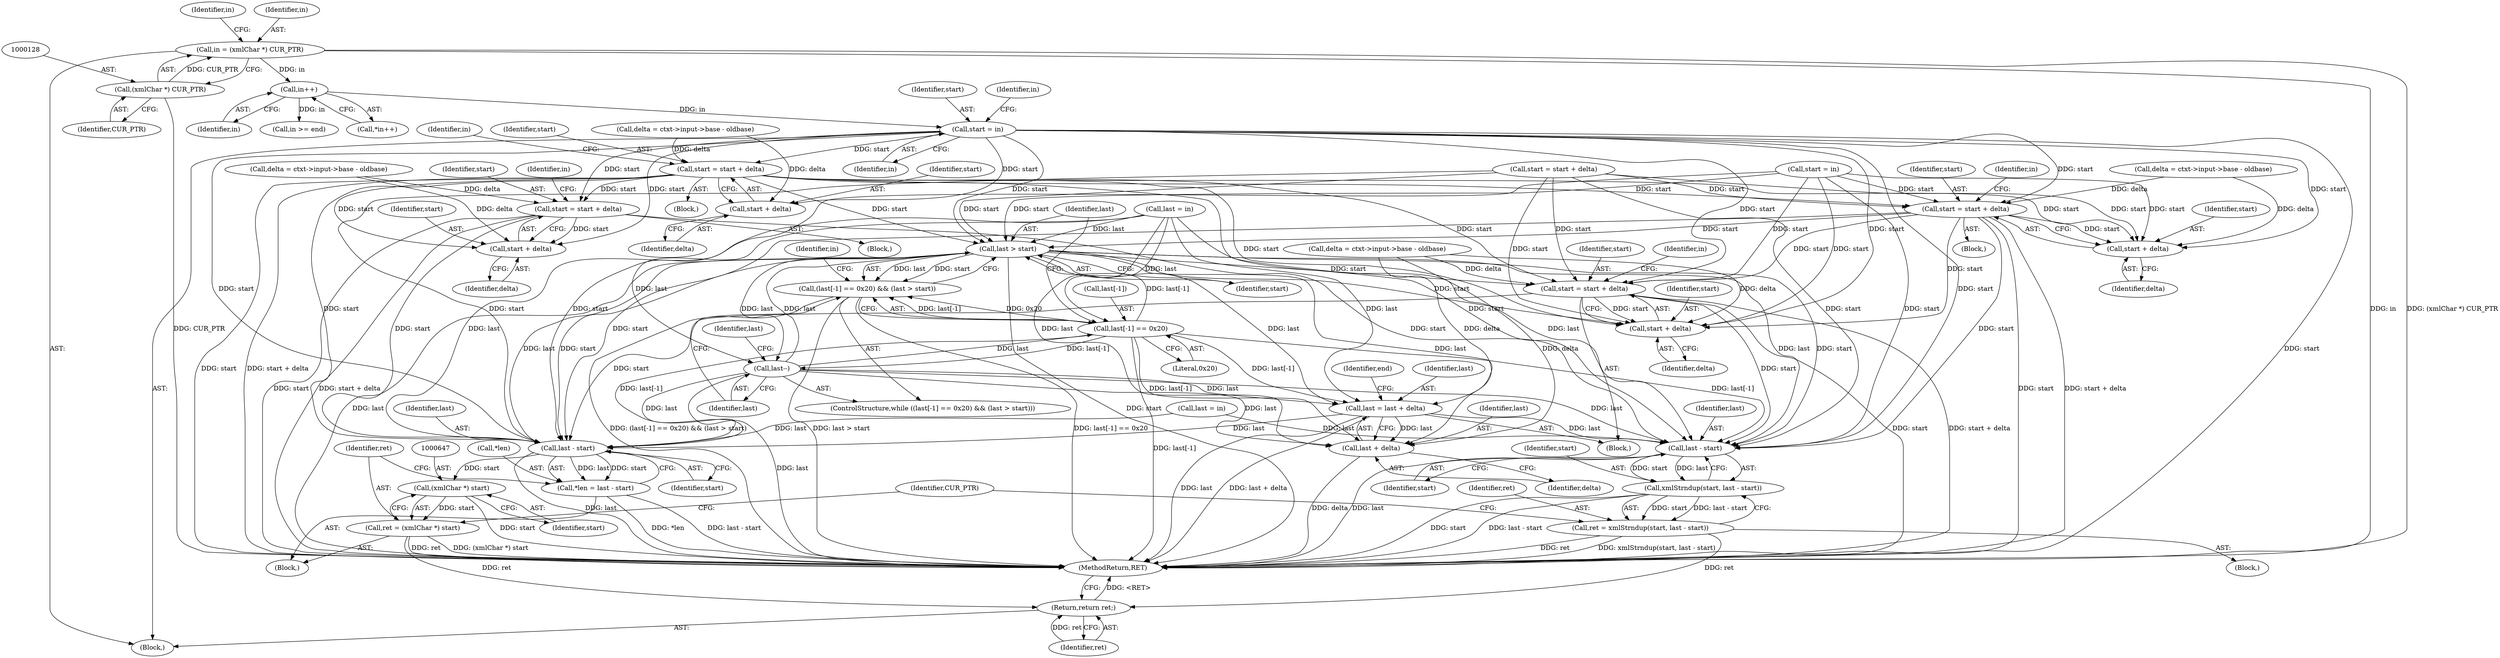 digraph "0_Chrome_d0947db40187f4708c58e64cbd6013faf9eddeed_1@pointer" {
"1000164" [label="(Call,start = in)"];
"1000155" [label="(Call,in++)"];
"1000125" [label="(Call,in = (xmlChar *) CUR_PTR)"];
"1000127" [label="(Call,(xmlChar *) CUR_PTR)"];
"1000200" [label="(Call,start = start + delta)"];
"1000396" [label="(Call,start = start + delta)"];
"1000398" [label="(Call,start + delta)"];
"1000424" [label="(Call,last > start)"];
"1000417" [label="(Call,(last[-1] == 0x20) && (last > start))"];
"1000427" [label="(Call,last--)"];
"1000418" [label="(Call,last[-1] == 0x20)"];
"1000512" [label="(Call,last = last + delta)"];
"1000514" [label="(Call,last + delta)"];
"1000641" [label="(Call,last - start)"];
"1000638" [label="(Call,*len = last - start)"];
"1000646" [label="(Call,(xmlChar *) start)"];
"1000644" [label="(Call,ret = (xmlChar *) start)"];
"1000673" [label="(Return,return ret;)"];
"1000661" [label="(Call,last - start)"];
"1000659" [label="(Call,xmlStrndup(start, last - start))"];
"1000657" [label="(Call,ret = xmlStrndup(start, last - start))"];
"1000502" [label="(Call,start = start + delta)"];
"1000504" [label="(Call,start + delta)"];
"1000605" [label="(Call,start = start + delta)"];
"1000607" [label="(Call,start + delta)"];
"1000202" [label="(Call,start + delta)"];
"1000660" [label="(Identifier,start)"];
"1000129" [label="(Identifier,CUR_PTR)"];
"1000202" [label="(Call,start + delta)"];
"1000609" [label="(Identifier,delta)"];
"1000646" [label="(Call,(xmlChar *) start)"];
"1000608" [label="(Identifier,start)"];
"1000418" [label="(Call,last[-1] == 0x20)"];
"1000402" [label="(Identifier,in)"];
"1000201" [label="(Identifier,start)"];
"1000611" [label="(Identifier,in)"];
"1000134" [label="(Identifier,in)"];
"1000427" [label="(Call,last--)"];
"1000514" [label="(Call,last + delta)"];
"1000155" [label="(Call,in++)"];
"1000296" [label="(Call,start = start + delta)"];
"1000126" [label="(Identifier,in)"];
"1000645" [label="(Identifier,ret)"];
"1000607" [label="(Call,start + delta)"];
"1000659" [label="(Call,xmlStrndup(start, last - start))"];
"1000674" [label="(Identifier,ret)"];
"1000493" [label="(Call,delta = ctxt->input->base - oldbase)"];
"1000397" [label="(Identifier,start)"];
"1000657" [label="(Call,ret = xmlStrndup(start, last - start))"];
"1000643" [label="(Identifier,start)"];
"1000154" [label="(Call,*in++)"];
"1000663" [label="(Identifier,start)"];
"1000491" [label="(Block,)"];
"1000661" [label="(Call,last - start)"];
"1000658" [label="(Identifier,ret)"];
"1000169" [label="(Identifier,in)"];
"1000432" [label="(Identifier,in)"];
"1000387" [label="(Call,delta = ctxt->input->base - oldbase)"];
"1000518" [label="(Identifier,end)"];
"1000125" [label="(Call,in = (xmlChar *) CUR_PTR)"];
"1000515" [label="(Identifier,last)"];
"1000398" [label="(Call,start + delta)"];
"1000637" [label="(Block,)"];
"1000662" [label="(Identifier,last)"];
"1000206" [label="(Identifier,in)"];
"1000641" [label="(Call,last - start)"];
"1000166" [label="(Identifier,in)"];
"1000428" [label="(Identifier,last)"];
"1000416" [label="(ControlStructure,while ((last[-1] == 0x20) && (last > start)))"];
"1000673" [label="(Return,return ret;)"];
"1000513" [label="(Identifier,last)"];
"1000108" [label="(Block,)"];
"1000665" [label="(Identifier,CUR_PTR)"];
"1000642" [label="(Identifier,last)"];
"1000385" [label="(Block,)"];
"1000687" [label="(MethodReturn,RET)"];
"1000594" [label="(Block,)"];
"1000512" [label="(Call,last = last + delta)"];
"1000426" [label="(Identifier,start)"];
"1000165" [label="(Identifier,start)"];
"1000648" [label="(Identifier,start)"];
"1000423" [label="(Literal,0x20)"];
"1000419" [label="(Call,last[-1])"];
"1000639" [label="(Call,*len)"];
"1000605" [label="(Call,start = start + delta)"];
"1000156" [label="(Identifier,in)"];
"1000504" [label="(Call,start + delta)"];
"1000420" [label="(Identifier,last)"];
"1000606" [label="(Identifier,start)"];
"1000189" [label="(Block,)"];
"1000503" [label="(Identifier,start)"];
"1000638" [label="(Call,*len = last - start)"];
"1000252" [label="(Call,start = in)"];
"1000168" [label="(Call,in >= end)"];
"1000191" [label="(Call,delta = ctxt->input->base - oldbase)"];
"1000417" [label="(Call,(last[-1] == 0x20) && (last > start))"];
"1000506" [label="(Identifier,delta)"];
"1000425" [label="(Identifier,last)"];
"1000164" [label="(Call,start = in)"];
"1000127" [label="(Call,(xmlChar *) CUR_PTR)"];
"1000204" [label="(Identifier,delta)"];
"1000650" [label="(Block,)"];
"1000396" [label="(Call,start = start + delta)"];
"1000644" [label="(Call,ret = (xmlChar *) start)"];
"1000622" [label="(Call,last = in)"];
"1000505" [label="(Identifier,start)"];
"1000502" [label="(Call,start = start + delta)"];
"1000424" [label="(Call,last > start)"];
"1000596" [label="(Call,delta = ctxt->input->base - oldbase)"];
"1000200" [label="(Call,start = start + delta)"];
"1000516" [label="(Identifier,delta)"];
"1000400" [label="(Identifier,delta)"];
"1000203" [label="(Identifier,start)"];
"1000399" [label="(Identifier,start)"];
"1000413" [label="(Call,last = in)"];
"1000508" [label="(Identifier,in)"];
"1000164" -> "1000108"  [label="AST: "];
"1000164" -> "1000166"  [label="CFG: "];
"1000165" -> "1000164"  [label="AST: "];
"1000166" -> "1000164"  [label="AST: "];
"1000169" -> "1000164"  [label="CFG: "];
"1000164" -> "1000687"  [label="DDG: start"];
"1000155" -> "1000164"  [label="DDG: in"];
"1000164" -> "1000200"  [label="DDG: start"];
"1000164" -> "1000202"  [label="DDG: start"];
"1000164" -> "1000396"  [label="DDG: start"];
"1000164" -> "1000398"  [label="DDG: start"];
"1000164" -> "1000424"  [label="DDG: start"];
"1000164" -> "1000502"  [label="DDG: start"];
"1000164" -> "1000504"  [label="DDG: start"];
"1000164" -> "1000605"  [label="DDG: start"];
"1000164" -> "1000607"  [label="DDG: start"];
"1000164" -> "1000641"  [label="DDG: start"];
"1000164" -> "1000661"  [label="DDG: start"];
"1000155" -> "1000154"  [label="AST: "];
"1000155" -> "1000156"  [label="CFG: "];
"1000156" -> "1000155"  [label="AST: "];
"1000154" -> "1000155"  [label="CFG: "];
"1000125" -> "1000155"  [label="DDG: in"];
"1000155" -> "1000168"  [label="DDG: in"];
"1000125" -> "1000108"  [label="AST: "];
"1000125" -> "1000127"  [label="CFG: "];
"1000126" -> "1000125"  [label="AST: "];
"1000127" -> "1000125"  [label="AST: "];
"1000134" -> "1000125"  [label="CFG: "];
"1000125" -> "1000687"  [label="DDG: in"];
"1000125" -> "1000687"  [label="DDG: (xmlChar *) CUR_PTR"];
"1000127" -> "1000125"  [label="DDG: CUR_PTR"];
"1000127" -> "1000129"  [label="CFG: "];
"1000128" -> "1000127"  [label="AST: "];
"1000129" -> "1000127"  [label="AST: "];
"1000127" -> "1000687"  [label="DDG: CUR_PTR"];
"1000200" -> "1000189"  [label="AST: "];
"1000200" -> "1000202"  [label="CFG: "];
"1000201" -> "1000200"  [label="AST: "];
"1000202" -> "1000200"  [label="AST: "];
"1000206" -> "1000200"  [label="CFG: "];
"1000200" -> "1000687"  [label="DDG: start"];
"1000200" -> "1000687"  [label="DDG: start + delta"];
"1000191" -> "1000200"  [label="DDG: delta"];
"1000200" -> "1000396"  [label="DDG: start"];
"1000200" -> "1000398"  [label="DDG: start"];
"1000200" -> "1000424"  [label="DDG: start"];
"1000200" -> "1000502"  [label="DDG: start"];
"1000200" -> "1000504"  [label="DDG: start"];
"1000200" -> "1000605"  [label="DDG: start"];
"1000200" -> "1000607"  [label="DDG: start"];
"1000200" -> "1000641"  [label="DDG: start"];
"1000200" -> "1000661"  [label="DDG: start"];
"1000396" -> "1000385"  [label="AST: "];
"1000396" -> "1000398"  [label="CFG: "];
"1000397" -> "1000396"  [label="AST: "];
"1000398" -> "1000396"  [label="AST: "];
"1000402" -> "1000396"  [label="CFG: "];
"1000396" -> "1000687"  [label="DDG: start"];
"1000396" -> "1000687"  [label="DDG: start + delta"];
"1000252" -> "1000396"  [label="DDG: start"];
"1000296" -> "1000396"  [label="DDG: start"];
"1000387" -> "1000396"  [label="DDG: delta"];
"1000396" -> "1000398"  [label="DDG: start"];
"1000396" -> "1000424"  [label="DDG: start"];
"1000396" -> "1000502"  [label="DDG: start"];
"1000396" -> "1000504"  [label="DDG: start"];
"1000396" -> "1000641"  [label="DDG: start"];
"1000396" -> "1000661"  [label="DDG: start"];
"1000398" -> "1000400"  [label="CFG: "];
"1000399" -> "1000398"  [label="AST: "];
"1000400" -> "1000398"  [label="AST: "];
"1000252" -> "1000398"  [label="DDG: start"];
"1000296" -> "1000398"  [label="DDG: start"];
"1000387" -> "1000398"  [label="DDG: delta"];
"1000424" -> "1000417"  [label="AST: "];
"1000424" -> "1000426"  [label="CFG: "];
"1000425" -> "1000424"  [label="AST: "];
"1000426" -> "1000424"  [label="AST: "];
"1000417" -> "1000424"  [label="CFG: "];
"1000424" -> "1000687"  [label="DDG: start"];
"1000424" -> "1000687"  [label="DDG: last"];
"1000424" -> "1000417"  [label="DDG: last"];
"1000424" -> "1000417"  [label="DDG: start"];
"1000427" -> "1000424"  [label="DDG: last"];
"1000413" -> "1000424"  [label="DDG: last"];
"1000418" -> "1000424"  [label="DDG: last[-1]"];
"1000252" -> "1000424"  [label="DDG: start"];
"1000296" -> "1000424"  [label="DDG: start"];
"1000424" -> "1000427"  [label="DDG: last"];
"1000424" -> "1000502"  [label="DDG: start"];
"1000424" -> "1000504"  [label="DDG: start"];
"1000424" -> "1000512"  [label="DDG: last"];
"1000424" -> "1000514"  [label="DDG: last"];
"1000424" -> "1000641"  [label="DDG: last"];
"1000424" -> "1000641"  [label="DDG: start"];
"1000424" -> "1000661"  [label="DDG: last"];
"1000424" -> "1000661"  [label="DDG: start"];
"1000417" -> "1000416"  [label="AST: "];
"1000417" -> "1000418"  [label="CFG: "];
"1000418" -> "1000417"  [label="AST: "];
"1000428" -> "1000417"  [label="CFG: "];
"1000432" -> "1000417"  [label="CFG: "];
"1000417" -> "1000687"  [label="DDG: last > start"];
"1000417" -> "1000687"  [label="DDG: last[-1] == 0x20"];
"1000417" -> "1000687"  [label="DDG: (last[-1] == 0x20) && (last > start)"];
"1000418" -> "1000417"  [label="DDG: last[-1]"];
"1000418" -> "1000417"  [label="DDG: 0x20"];
"1000427" -> "1000416"  [label="AST: "];
"1000427" -> "1000428"  [label="CFG: "];
"1000428" -> "1000427"  [label="AST: "];
"1000420" -> "1000427"  [label="CFG: "];
"1000427" -> "1000687"  [label="DDG: last"];
"1000427" -> "1000418"  [label="DDG: last"];
"1000413" -> "1000427"  [label="DDG: last"];
"1000418" -> "1000427"  [label="DDG: last[-1]"];
"1000427" -> "1000512"  [label="DDG: last"];
"1000427" -> "1000514"  [label="DDG: last"];
"1000427" -> "1000641"  [label="DDG: last"];
"1000427" -> "1000661"  [label="DDG: last"];
"1000418" -> "1000423"  [label="CFG: "];
"1000419" -> "1000418"  [label="AST: "];
"1000423" -> "1000418"  [label="AST: "];
"1000425" -> "1000418"  [label="CFG: "];
"1000418" -> "1000687"  [label="DDG: last[-1]"];
"1000413" -> "1000418"  [label="DDG: last"];
"1000418" -> "1000512"  [label="DDG: last[-1]"];
"1000418" -> "1000514"  [label="DDG: last[-1]"];
"1000418" -> "1000641"  [label="DDG: last[-1]"];
"1000418" -> "1000661"  [label="DDG: last[-1]"];
"1000512" -> "1000491"  [label="AST: "];
"1000512" -> "1000514"  [label="CFG: "];
"1000513" -> "1000512"  [label="AST: "];
"1000514" -> "1000512"  [label="AST: "];
"1000518" -> "1000512"  [label="CFG: "];
"1000512" -> "1000687"  [label="DDG: last"];
"1000512" -> "1000687"  [label="DDG: last + delta"];
"1000413" -> "1000512"  [label="DDG: last"];
"1000493" -> "1000512"  [label="DDG: delta"];
"1000512" -> "1000514"  [label="DDG: last"];
"1000512" -> "1000641"  [label="DDG: last"];
"1000512" -> "1000661"  [label="DDG: last"];
"1000514" -> "1000516"  [label="CFG: "];
"1000515" -> "1000514"  [label="AST: "];
"1000516" -> "1000514"  [label="AST: "];
"1000514" -> "1000687"  [label="DDG: delta"];
"1000413" -> "1000514"  [label="DDG: last"];
"1000493" -> "1000514"  [label="DDG: delta"];
"1000641" -> "1000638"  [label="AST: "];
"1000641" -> "1000643"  [label="CFG: "];
"1000642" -> "1000641"  [label="AST: "];
"1000643" -> "1000641"  [label="AST: "];
"1000638" -> "1000641"  [label="CFG: "];
"1000641" -> "1000687"  [label="DDG: last"];
"1000641" -> "1000638"  [label="DDG: last"];
"1000641" -> "1000638"  [label="DDG: start"];
"1000622" -> "1000641"  [label="DDG: last"];
"1000413" -> "1000641"  [label="DDG: last"];
"1000252" -> "1000641"  [label="DDG: start"];
"1000502" -> "1000641"  [label="DDG: start"];
"1000296" -> "1000641"  [label="DDG: start"];
"1000605" -> "1000641"  [label="DDG: start"];
"1000641" -> "1000646"  [label="DDG: start"];
"1000638" -> "1000637"  [label="AST: "];
"1000639" -> "1000638"  [label="AST: "];
"1000645" -> "1000638"  [label="CFG: "];
"1000638" -> "1000687"  [label="DDG: last - start"];
"1000638" -> "1000687"  [label="DDG: *len"];
"1000646" -> "1000644"  [label="AST: "];
"1000646" -> "1000648"  [label="CFG: "];
"1000647" -> "1000646"  [label="AST: "];
"1000648" -> "1000646"  [label="AST: "];
"1000644" -> "1000646"  [label="CFG: "];
"1000646" -> "1000687"  [label="DDG: start"];
"1000646" -> "1000644"  [label="DDG: start"];
"1000644" -> "1000637"  [label="AST: "];
"1000645" -> "1000644"  [label="AST: "];
"1000665" -> "1000644"  [label="CFG: "];
"1000644" -> "1000687"  [label="DDG: (xmlChar *) start"];
"1000644" -> "1000687"  [label="DDG: ret"];
"1000644" -> "1000673"  [label="DDG: ret"];
"1000673" -> "1000108"  [label="AST: "];
"1000673" -> "1000674"  [label="CFG: "];
"1000674" -> "1000673"  [label="AST: "];
"1000687" -> "1000673"  [label="CFG: "];
"1000673" -> "1000687"  [label="DDG: <RET>"];
"1000674" -> "1000673"  [label="DDG: ret"];
"1000657" -> "1000673"  [label="DDG: ret"];
"1000661" -> "1000659"  [label="AST: "];
"1000661" -> "1000663"  [label="CFG: "];
"1000662" -> "1000661"  [label="AST: "];
"1000663" -> "1000661"  [label="AST: "];
"1000659" -> "1000661"  [label="CFG: "];
"1000661" -> "1000687"  [label="DDG: last"];
"1000661" -> "1000659"  [label="DDG: start"];
"1000661" -> "1000659"  [label="DDG: last"];
"1000622" -> "1000661"  [label="DDG: last"];
"1000413" -> "1000661"  [label="DDG: last"];
"1000252" -> "1000661"  [label="DDG: start"];
"1000502" -> "1000661"  [label="DDG: start"];
"1000296" -> "1000661"  [label="DDG: start"];
"1000605" -> "1000661"  [label="DDG: start"];
"1000659" -> "1000657"  [label="AST: "];
"1000660" -> "1000659"  [label="AST: "];
"1000657" -> "1000659"  [label="CFG: "];
"1000659" -> "1000687"  [label="DDG: start"];
"1000659" -> "1000687"  [label="DDG: last - start"];
"1000659" -> "1000657"  [label="DDG: start"];
"1000659" -> "1000657"  [label="DDG: last - start"];
"1000657" -> "1000650"  [label="AST: "];
"1000658" -> "1000657"  [label="AST: "];
"1000665" -> "1000657"  [label="CFG: "];
"1000657" -> "1000687"  [label="DDG: ret"];
"1000657" -> "1000687"  [label="DDG: xmlStrndup(start, last - start)"];
"1000502" -> "1000491"  [label="AST: "];
"1000502" -> "1000504"  [label="CFG: "];
"1000503" -> "1000502"  [label="AST: "];
"1000504" -> "1000502"  [label="AST: "];
"1000508" -> "1000502"  [label="CFG: "];
"1000502" -> "1000687"  [label="DDG: start"];
"1000502" -> "1000687"  [label="DDG: start + delta"];
"1000252" -> "1000502"  [label="DDG: start"];
"1000296" -> "1000502"  [label="DDG: start"];
"1000493" -> "1000502"  [label="DDG: delta"];
"1000502" -> "1000504"  [label="DDG: start"];
"1000504" -> "1000506"  [label="CFG: "];
"1000505" -> "1000504"  [label="AST: "];
"1000506" -> "1000504"  [label="AST: "];
"1000252" -> "1000504"  [label="DDG: start"];
"1000296" -> "1000504"  [label="DDG: start"];
"1000493" -> "1000504"  [label="DDG: delta"];
"1000605" -> "1000594"  [label="AST: "];
"1000605" -> "1000607"  [label="CFG: "];
"1000606" -> "1000605"  [label="AST: "];
"1000607" -> "1000605"  [label="AST: "];
"1000611" -> "1000605"  [label="CFG: "];
"1000605" -> "1000687"  [label="DDG: start + delta"];
"1000605" -> "1000687"  [label="DDG: start"];
"1000596" -> "1000605"  [label="DDG: delta"];
"1000605" -> "1000607"  [label="DDG: start"];
"1000607" -> "1000609"  [label="CFG: "];
"1000608" -> "1000607"  [label="AST: "];
"1000609" -> "1000607"  [label="AST: "];
"1000596" -> "1000607"  [label="DDG: delta"];
"1000202" -> "1000204"  [label="CFG: "];
"1000203" -> "1000202"  [label="AST: "];
"1000204" -> "1000202"  [label="AST: "];
"1000191" -> "1000202"  [label="DDG: delta"];
}
